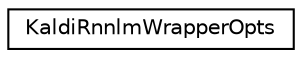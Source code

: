 digraph "Graphical Class Hierarchy"
{
  edge [fontname="Helvetica",fontsize="10",labelfontname="Helvetica",labelfontsize="10"];
  node [fontname="Helvetica",fontsize="10",shape=record];
  rankdir="LR";
  Node0 [label="KaldiRnnlmWrapperOpts",height=0.2,width=0.4,color="black", fillcolor="white", style="filled",URL="$structkaldi_1_1KaldiRnnlmWrapperOpts.html"];
}
